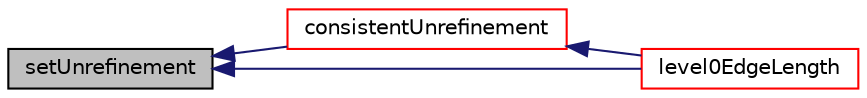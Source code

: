 digraph "setUnrefinement"
{
  bgcolor="transparent";
  edge [fontname="Helvetica",fontsize="10",labelfontname="Helvetica",labelfontsize="10"];
  node [fontname="Helvetica",fontsize="10",shape=record];
  rankdir="LR";
  Node7898 [label="setUnrefinement",height=0.2,width=0.4,color="black", fillcolor="grey75", style="filled", fontcolor="black"];
  Node7898 -> Node7899 [dir="back",color="midnightblue",fontsize="10",style="solid",fontname="Helvetica"];
  Node7899 [label="consistentUnrefinement",height=0.2,width=0.4,color="red",URL="$a22413.html#abf9b3d2f2aab0f68bcd539d27b46cfcf",tooltip="Given proposed. "];
  Node7899 -> Node7901 [dir="back",color="midnightblue",fontsize="10",style="solid",fontname="Helvetica"];
  Node7901 [label="level0EdgeLength",height=0.2,width=0.4,color="red",URL="$a22413.html#a5038ef57fdb5e24db3472bc037c5a270",tooltip="Typical edge length between unrefined points. "];
  Node7898 -> Node7901 [dir="back",color="midnightblue",fontsize="10",style="solid",fontname="Helvetica"];
}
